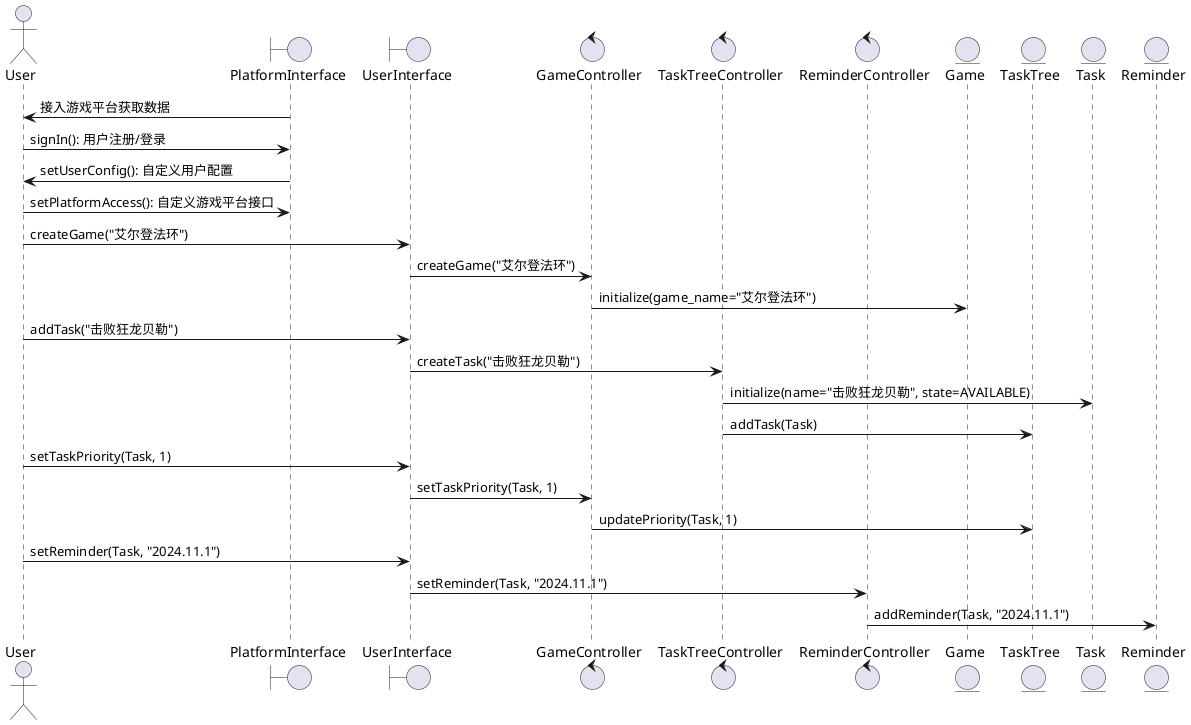 @startuml Communication Diagram

actor User
boundary PlatformInterface
boundary UserInterface
control GameController
control TaskTreeController
control ReminderController
entity Game
entity TaskTree
entity Task
entity Reminder

PlatformInterface -> User: 接入游戏平台获取数据
PlatformInterface <- User: signIn(): 用户注册/登录
PlatformInterface -> User: setUserConfig(): 自定义用户配置
PlatformInterface <- User: setPlatformAccess(): 自定义游戏平台接口

User -> UserInterface: createGame("艾尔登法环")
UserInterface -> GameController: createGame("艾尔登法环")
GameController -> Game: initialize(game_name="艾尔登法环")

User -> UserInterface: addTask("击败狂龙贝勒")
UserInterface -> TaskTreeController: createTask("击败狂龙贝勒")
TaskTreeController -> Task: initialize(name="击败狂龙贝勒", state=AVAILABLE)
TaskTreeController -> TaskTree: addTask(Task)

User -> UserInterface: setTaskPriority(Task, 1)
UserInterface -> GameController: setTaskPriority(Task, 1)
GameController -> TaskTree: updatePriority(Task, 1)

User -> UserInterface: setReminder(Task, "2024.11.1")
UserInterface -> ReminderController: setReminder(Task, "2024.11.1")
ReminderController -> Reminder: addReminder(Task, "2024.11.1")

@enduml